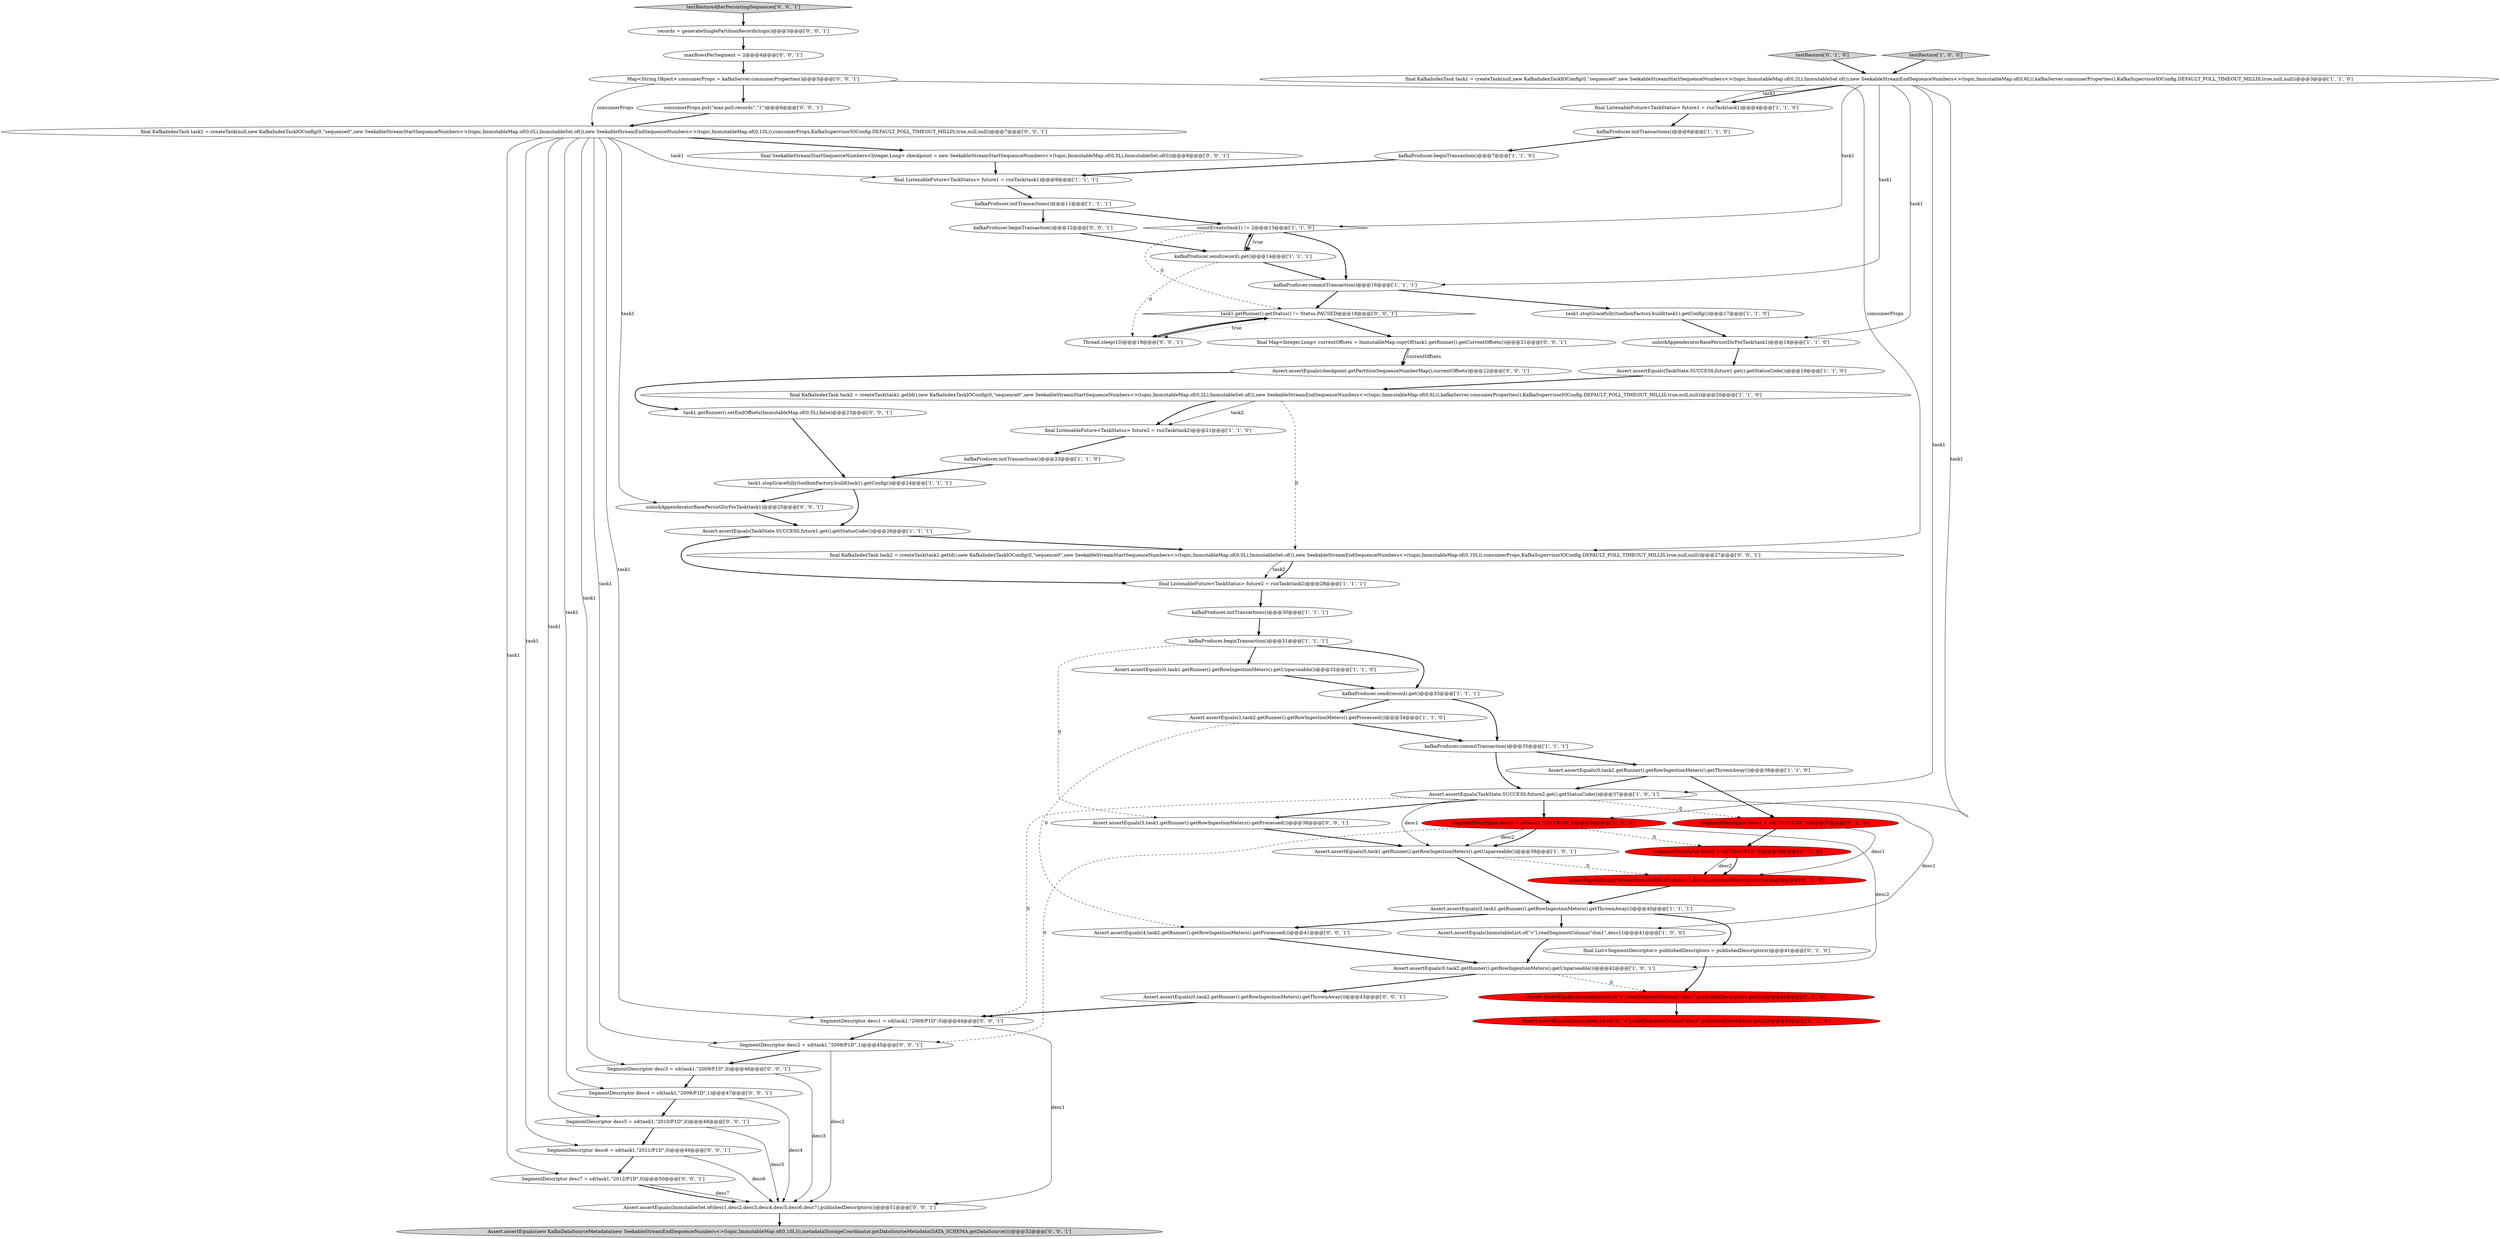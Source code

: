 digraph {
35 [style = filled, label = "testRestore['0', '1', '0']", fillcolor = lightgray, shape = diamond image = "AAA0AAABBB2BBB"];
22 [style = filled, label = "kafkaProducer.initTransactions()@@@6@@@['1', '1', '0']", fillcolor = white, shape = ellipse image = "AAA0AAABBB1BBB"];
37 [style = filled, label = "final List<SegmentDescriptor> publishedDescriptors = publishedDescriptors()@@@41@@@['0', '1', '0']", fillcolor = white, shape = ellipse image = "AAA0AAABBB2BBB"];
13 [style = filled, label = "Assert.assertEquals(ImmutableList.of(\"c\"),readSegmentColumn(\"dim1\",desc1))@@@41@@@['1', '0', '0']", fillcolor = white, shape = ellipse image = "AAA0AAABBB1BBB"];
5 [style = filled, label = "unlockAppenderatorBasePersistDirForTask(task1)@@@18@@@['1', '1', '0']", fillcolor = white, shape = ellipse image = "AAA0AAABBB1BBB"];
43 [style = filled, label = "kafkaProducer.beginTransaction()@@@12@@@['0', '0', '1']", fillcolor = white, shape = ellipse image = "AAA0AAABBB3BBB"];
53 [style = filled, label = "final KafkaIndexTask task1 = createTask(null,new KafkaIndexTaskIOConfig(0,\"sequence0\",new SeekableStreamStartSequenceNumbers<>(topic,ImmutableMap.of(0,0L),ImmutableSet.of()),new SeekableStreamEndSequenceNumbers<>(topic,ImmutableMap.of(0,10L)),consumerProps,KafkaSupervisorIOConfig.DEFAULT_POLL_TIMEOUT_MILLIS,true,null,null))@@@7@@@['0', '0', '1']", fillcolor = white, shape = ellipse image = "AAA0AAABBB3BBB"];
30 [style = filled, label = "Assert.assertEquals(0,task1.getRunner().getRowIngestionMeters().getThrownAway())@@@40@@@['1', '1', '1']", fillcolor = white, shape = ellipse image = "AAA0AAABBB1BBB"];
60 [style = filled, label = "SegmentDescriptor desc7 = sd(task1,\"2012/P1D\",0)@@@50@@@['0', '0', '1']", fillcolor = white, shape = ellipse image = "AAA0AAABBB3BBB"];
3 [style = filled, label = "task1.stopGracefully(toolboxFactory.build(task1).getConfig())@@@24@@@['1', '1', '1']", fillcolor = white, shape = ellipse image = "AAA0AAABBB1BBB"];
26 [style = filled, label = "kafkaProducer.initTransactions()@@@23@@@['1', '1', '0']", fillcolor = white, shape = ellipse image = "AAA0AAABBB1BBB"];
46 [style = filled, label = "consumerProps.put(\"max.poll.records\",\"1\")@@@6@@@['0', '0', '1']", fillcolor = white, shape = ellipse image = "AAA0AAABBB3BBB"];
44 [style = filled, label = "Assert.assertEquals(4,task2.getRunner().getRowIngestionMeters().getProcessed())@@@41@@@['0', '0', '1']", fillcolor = white, shape = ellipse image = "AAA0AAABBB3BBB"];
27 [style = filled, label = "kafkaProducer.beginTransaction()@@@7@@@['1', '1', '0']", fillcolor = white, shape = ellipse image = "AAA0AAABBB1BBB"];
36 [style = filled, label = "Assert.assertEquals(ImmutableList.of(\"d\",\"e\"),readSegmentColumn(\"dim1\",publishedDescriptors.get(1)))@@@43@@@['0', '1', '0']", fillcolor = red, shape = ellipse image = "AAA1AAABBB2BBB"];
49 [style = filled, label = "Map<String,Object> consumerProps = kafkaServer.consumerProperties()@@@5@@@['0', '0', '1']", fillcolor = white, shape = ellipse image = "AAA0AAABBB3BBB"];
34 [style = filled, label = "assertEqualsExceptVersion(ImmutableList.of(desc1,desc2),publishedDescriptors())@@@39@@@['0', '1', '0']", fillcolor = red, shape = ellipse image = "AAA1AAABBB2BBB"];
55 [style = filled, label = "Assert.assertEquals(0,task2.getRunner().getRowIngestionMeters().getThrownAway())@@@43@@@['0', '0', '1']", fillcolor = white, shape = ellipse image = "AAA0AAABBB3BBB"];
51 [style = filled, label = "SegmentDescriptor desc3 = sd(task1,\"2009/P1D\",0)@@@46@@@['0', '0', '1']", fillcolor = white, shape = ellipse image = "AAA0AAABBB3BBB"];
21 [style = filled, label = "kafkaProducer.send(record).get()@@@33@@@['1', '1', '1']", fillcolor = white, shape = ellipse image = "AAA0AAABBB1BBB"];
10 [style = filled, label = "kafkaProducer.initTransactions()@@@11@@@['1', '1', '1']", fillcolor = white, shape = ellipse image = "AAA0AAABBB1BBB"];
62 [style = filled, label = "final KafkaIndexTask task2 = createTask(task1.getId(),new KafkaIndexTaskIOConfig(0,\"sequence0\",new SeekableStreamStartSequenceNumbers<>(topic,ImmutableMap.of(0,0L),ImmutableSet.of()),new SeekableStreamEndSequenceNumbers<>(topic,ImmutableMap.of(0,10L)),consumerProps,KafkaSupervisorIOConfig.DEFAULT_POLL_TIMEOUT_MILLIS,true,null,null))@@@27@@@['0', '0', '1']", fillcolor = white, shape = ellipse image = "AAA0AAABBB3BBB"];
0 [style = filled, label = "Assert.assertEquals(TaskState.SUCCESS,future2.get().getStatusCode())@@@37@@@['1', '0', '1']", fillcolor = white, shape = ellipse image = "AAA0AAABBB1BBB"];
63 [style = filled, label = "Assert.assertEquals(ImmutableSet.of(desc1,desc2,desc3,desc4,desc5,desc6,desc7),publishedDescriptors())@@@51@@@['0', '0', '1']", fillcolor = white, shape = ellipse image = "AAA0AAABBB3BBB"];
15 [style = filled, label = "Assert.assertEquals(TaskState.SUCCESS,future1.get().getStatusCode())@@@19@@@['1', '1', '0']", fillcolor = white, shape = ellipse image = "AAA0AAABBB1BBB"];
57 [style = filled, label = "Assert.assertEquals(new KafkaDataSourceMetadata(new SeekableStreamEndSequenceNumbers<>(topic,ImmutableMap.of(0,10L))),metadataStorageCoordinator.getDataSourceMetadata(DATA_SCHEMA.getDataSource()))@@@52@@@['0', '0', '1']", fillcolor = lightgray, shape = ellipse image = "AAA0AAABBB3BBB"];
4 [style = filled, label = "countEvents(task1) != 2@@@13@@@['1', '1', '0']", fillcolor = white, shape = diamond image = "AAA0AAABBB1BBB"];
48 [style = filled, label = "SegmentDescriptor desc4 = sd(task1,\"2009/P1D\",1)@@@47@@@['0', '0', '1']", fillcolor = white, shape = ellipse image = "AAA0AAABBB3BBB"];
64 [style = filled, label = "testRestoreAfterPersistingSequences['0', '0', '1']", fillcolor = lightgray, shape = diamond image = "AAA0AAABBB3BBB"];
14 [style = filled, label = "kafkaProducer.initTransactions()@@@30@@@['1', '1', '1']", fillcolor = white, shape = ellipse image = "AAA0AAABBB1BBB"];
23 [style = filled, label = "kafkaProducer.commitTransaction()@@@35@@@['1', '1', '1']", fillcolor = white, shape = ellipse image = "AAA0AAABBB1BBB"];
11 [style = filled, label = "final ListenableFuture<TaskStatus> future1 = runTask(task1)@@@9@@@['1', '1', '1']", fillcolor = white, shape = ellipse image = "AAA0AAABBB1BBB"];
17 [style = filled, label = "Assert.assertEquals(0,task2.getRunner().getRowIngestionMeters().getThrownAway())@@@36@@@['1', '1', '0']", fillcolor = white, shape = ellipse image = "AAA0AAABBB1BBB"];
33 [style = filled, label = "SegmentDescriptor desc2 = sd(\"2011/P1D\",0)@@@38@@@['0', '1', '0']", fillcolor = red, shape = ellipse image = "AAA1AAABBB2BBB"];
41 [style = filled, label = "task1.getRunner().getStatus() != Status.PAUSED@@@18@@@['0', '0', '1']", fillcolor = white, shape = diamond image = "AAA0AAABBB3BBB"];
52 [style = filled, label = "records = generateSinglePartitionRecords(topic)@@@3@@@['0', '0', '1']", fillcolor = white, shape = ellipse image = "AAA0AAABBB3BBB"];
18 [style = filled, label = "final ListenableFuture<TaskStatus> future2 = runTask(task2)@@@28@@@['1', '1', '1']", fillcolor = white, shape = ellipse image = "AAA0AAABBB1BBB"];
58 [style = filled, label = "SegmentDescriptor desc1 = sd(task1,\"2008/P1D\",0)@@@44@@@['0', '0', '1']", fillcolor = white, shape = ellipse image = "AAA0AAABBB3BBB"];
29 [style = filled, label = "kafkaProducer.commitTransaction()@@@16@@@['1', '1', '1']", fillcolor = white, shape = ellipse image = "AAA0AAABBB1BBB"];
25 [style = filled, label = "final ListenableFuture<TaskStatus> future2 = runTask(task2)@@@21@@@['1', '1', '0']", fillcolor = white, shape = ellipse image = "AAA0AAABBB1BBB"];
65 [style = filled, label = "final SeekableStreamStartSequenceNumbers<Integer,Long> checkpoint = new SeekableStreamStartSequenceNumbers<>(topic,ImmutableMap.of(0,5L),ImmutableSet.of(0))@@@8@@@['0', '0', '1']", fillcolor = white, shape = ellipse image = "AAA0AAABBB3BBB"];
40 [style = filled, label = "maxRowsPerSegment = 2@@@4@@@['0', '0', '1']", fillcolor = white, shape = ellipse image = "AAA0AAABBB3BBB"];
39 [style = filled, label = "Assert.assertEquals(5,task1.getRunner().getRowIngestionMeters().getProcessed())@@@38@@@['0', '0', '1']", fillcolor = white, shape = ellipse image = "AAA0AAABBB3BBB"];
6 [style = filled, label = "final ListenableFuture<TaskStatus> future1 = runTask(task1)@@@4@@@['1', '1', '0']", fillcolor = white, shape = ellipse image = "AAA0AAABBB1BBB"];
19 [style = filled, label = "kafkaProducer.send(record).get()@@@14@@@['1', '1', '1']", fillcolor = white, shape = ellipse image = "AAA0AAABBB1BBB"];
24 [style = filled, label = "SegmentDescriptor desc2 = sd(task1,\"2011/P1D\",0)@@@38@@@['1', '0', '0']", fillcolor = red, shape = ellipse image = "AAA1AAABBB1BBB"];
45 [style = filled, label = "final Map<Integer,Long> currentOffsets = ImmutableMap.copyOf(task1.getRunner().getCurrentOffsets())@@@21@@@['0', '0', '1']", fillcolor = white, shape = ellipse image = "AAA0AAABBB3BBB"];
47 [style = filled, label = "SegmentDescriptor desc2 = sd(task1,\"2008/P1D\",1)@@@45@@@['0', '0', '1']", fillcolor = white, shape = ellipse image = "AAA0AAABBB3BBB"];
31 [style = filled, label = "task1.stopGracefully(toolboxFactory.build(task1).getConfig())@@@17@@@['1', '1', '0']", fillcolor = white, shape = ellipse image = "AAA0AAABBB1BBB"];
1 [style = filled, label = "Assert.assertEquals(TaskState.SUCCESS,future1.get().getStatusCode())@@@26@@@['1', '1', '1']", fillcolor = white, shape = ellipse image = "AAA0AAABBB1BBB"];
61 [style = filled, label = "task1.getRunner().setEndOffsets(ImmutableMap.of(0,5L),false)@@@23@@@['0', '0', '1']", fillcolor = white, shape = ellipse image = "AAA0AAABBB3BBB"];
28 [style = filled, label = "kafkaProducer.beginTransaction()@@@31@@@['1', '1', '1']", fillcolor = white, shape = ellipse image = "AAA0AAABBB1BBB"];
9 [style = filled, label = "Assert.assertEquals(0,task1.getRunner().getRowIngestionMeters().getUnparseable())@@@39@@@['1', '0', '1']", fillcolor = white, shape = ellipse image = "AAA0AAABBB1BBB"];
7 [style = filled, label = "final KafkaIndexTask task2 = createTask(task1.getId(),new KafkaIndexTaskIOConfig(0,\"sequence0\",new SeekableStreamStartSequenceNumbers<>(topic,ImmutableMap.of(0,2L),ImmutableSet.of()),new SeekableStreamEndSequenceNumbers<>(topic,ImmutableMap.of(0,6L)),kafkaServer.consumerProperties(),KafkaSupervisorIOConfig.DEFAULT_POLL_TIMEOUT_MILLIS,true,null,null))@@@20@@@['1', '1', '0']", fillcolor = white, shape = ellipse image = "AAA0AAABBB1BBB"];
12 [style = filled, label = "testRestore['1', '0', '0']", fillcolor = lightgray, shape = diamond image = "AAA0AAABBB1BBB"];
16 [style = filled, label = "Assert.assertEquals(1,task2.getRunner().getRowIngestionMeters().getProcessed())@@@34@@@['1', '1', '0']", fillcolor = white, shape = ellipse image = "AAA0AAABBB1BBB"];
32 [style = filled, label = "SegmentDescriptor desc1 = sd(\"2010/P1D\",0)@@@37@@@['0', '1', '0']", fillcolor = red, shape = ellipse image = "AAA1AAABBB2BBB"];
2 [style = filled, label = "final KafkaIndexTask task1 = createTask(null,new KafkaIndexTaskIOConfig(0,\"sequence0\",new SeekableStreamStartSequenceNumbers<>(topic,ImmutableMap.of(0,2L),ImmutableSet.of()),new SeekableStreamEndSequenceNumbers<>(topic,ImmutableMap.of(0,6L)),kafkaServer.consumerProperties(),KafkaSupervisorIOConfig.DEFAULT_POLL_TIMEOUT_MILLIS,true,null,null))@@@3@@@['1', '1', '0']", fillcolor = white, shape = ellipse image = "AAA0AAABBB1BBB"];
59 [style = filled, label = "Thread.sleep(10)@@@19@@@['0', '0', '1']", fillcolor = white, shape = ellipse image = "AAA0AAABBB3BBB"];
38 [style = filled, label = "Assert.assertEquals(ImmutableList.of(\"c\"),readSegmentColumn(\"dim1\",publishedDescriptors.get(0)))@@@42@@@['0', '1', '0']", fillcolor = red, shape = ellipse image = "AAA1AAABBB2BBB"];
42 [style = filled, label = "unlockAppenderatorBasePersistDirForTask(task1)@@@25@@@['0', '0', '1']", fillcolor = white, shape = ellipse image = "AAA0AAABBB3BBB"];
54 [style = filled, label = "SegmentDescriptor desc5 = sd(task1,\"2010/P1D\",0)@@@48@@@['0', '0', '1']", fillcolor = white, shape = ellipse image = "AAA0AAABBB3BBB"];
20 [style = filled, label = "Assert.assertEquals(0,task2.getRunner().getRowIngestionMeters().getUnparseable())@@@42@@@['1', '0', '1']", fillcolor = white, shape = ellipse image = "AAA0AAABBB1BBB"];
56 [style = filled, label = "Assert.assertEquals(checkpoint.getPartitionSequenceNumberMap(),currentOffsets)@@@22@@@['0', '0', '1']", fillcolor = white, shape = ellipse image = "AAA0AAABBB3BBB"];
8 [style = filled, label = "Assert.assertEquals(0,task1.getRunner().getRowIngestionMeters().getUnparseable())@@@32@@@['1', '1', '0']", fillcolor = white, shape = ellipse image = "AAA0AAABBB1BBB"];
50 [style = filled, label = "SegmentDescriptor desc6 = sd(task1,\"2011/P1D\",0)@@@49@@@['0', '0', '1']", fillcolor = white, shape = ellipse image = "AAA0AAABBB3BBB"];
40->49 [style = bold, label=""];
30->13 [style = bold, label=""];
6->22 [style = bold, label=""];
2->6 [style = bold, label=""];
39->9 [style = bold, label=""];
5->15 [style = bold, label=""];
14->28 [style = bold, label=""];
28->39 [style = dashed, label="0"];
2->29 [style = solid, label="task1"];
43->19 [style = bold, label=""];
48->54 [style = bold, label=""];
53->51 [style = solid, label="task1"];
12->2 [style = bold, label=""];
61->3 [style = bold, label=""];
28->21 [style = bold, label=""];
51->48 [style = bold, label=""];
20->38 [style = dashed, label="0"];
62->18 [style = solid, label="task2"];
53->65 [style = bold, label=""];
53->48 [style = solid, label="task1"];
37->38 [style = bold, label=""];
0->24 [style = bold, label=""];
47->51 [style = bold, label=""];
60->63 [style = bold, label=""];
53->47 [style = solid, label="task1"];
0->9 [style = solid, label="desc1"];
21->16 [style = bold, label=""];
58->63 [style = solid, label="desc1"];
41->59 [style = dotted, label="true"];
23->17 [style = bold, label=""];
41->45 [style = bold, label=""];
42->1 [style = bold, label=""];
62->18 [style = bold, label=""];
24->47 [style = dashed, label="0"];
2->24 [style = solid, label="task1"];
64->52 [style = bold, label=""];
33->34 [style = solid, label="desc2"];
24->33 [style = dashed, label="0"];
0->13 [style = solid, label="desc1"];
31->5 [style = bold, label=""];
4->19 [style = bold, label=""];
41->59 [style = bold, label=""];
9->34 [style = dashed, label="0"];
24->20 [style = solid, label="desc2"];
49->62 [style = solid, label="consumerProps"];
27->11 [style = bold, label=""];
0->58 [style = dashed, label="0"];
49->46 [style = bold, label=""];
44->20 [style = bold, label=""];
25->26 [style = bold, label=""];
53->60 [style = solid, label="task1"];
19->59 [style = dashed, label="0"];
45->56 [style = bold, label=""];
50->63 [style = solid, label="desc6"];
24->9 [style = solid, label="desc2"];
1->62 [style = bold, label=""];
30->44 [style = bold, label=""];
0->39 [style = bold, label=""];
21->23 [style = bold, label=""];
4->41 [style = dashed, label="0"];
49->53 [style = solid, label="consumerProps"];
48->63 [style = solid, label="desc4"];
3->1 [style = bold, label=""];
10->43 [style = bold, label=""];
53->11 [style = solid, label="task1"];
26->3 [style = bold, label=""];
19->29 [style = bold, label=""];
53->54 [style = solid, label="task1"];
35->2 [style = bold, label=""];
16->44 [style = dashed, label="0"];
63->57 [style = bold, label=""];
65->11 [style = bold, label=""];
4->29 [style = bold, label=""];
16->23 [style = bold, label=""];
23->0 [style = bold, label=""];
47->63 [style = solid, label="desc2"];
53->58 [style = solid, label="task1"];
32->33 [style = bold, label=""];
3->42 [style = bold, label=""];
17->0 [style = bold, label=""];
50->60 [style = bold, label=""];
11->10 [style = bold, label=""];
52->40 [style = bold, label=""];
28->8 [style = bold, label=""];
45->56 [style = solid, label="currentOffsets"];
32->34 [style = solid, label="desc1"];
24->9 [style = bold, label=""];
4->19 [style = dotted, label="true"];
54->63 [style = solid, label="desc5"];
53->50 [style = solid, label="task1"];
2->0 [style = solid, label="task1"];
15->7 [style = bold, label=""];
2->4 [style = solid, label="task1"];
2->6 [style = solid, label="task1"];
29->41 [style = bold, label=""];
29->31 [style = bold, label=""];
0->32 [style = dashed, label="0"];
7->62 [style = dashed, label="0"];
46->53 [style = bold, label=""];
38->36 [style = bold, label=""];
1->18 [style = bold, label=""];
9->30 [style = bold, label=""];
56->61 [style = bold, label=""];
17->32 [style = bold, label=""];
30->37 [style = bold, label=""];
34->30 [style = bold, label=""];
20->55 [style = bold, label=""];
2->5 [style = solid, label="task1"];
54->50 [style = bold, label=""];
58->47 [style = bold, label=""];
51->63 [style = solid, label="desc3"];
22->27 [style = bold, label=""];
60->63 [style = solid, label="desc7"];
10->4 [style = bold, label=""];
8->21 [style = bold, label=""];
7->25 [style = solid, label="task2"];
7->25 [style = bold, label=""];
19->4 [style = bold, label=""];
53->42 [style = solid, label="task1"];
33->34 [style = bold, label=""];
59->41 [style = bold, label=""];
18->14 [style = bold, label=""];
55->58 [style = bold, label=""];
13->20 [style = bold, label=""];
}
